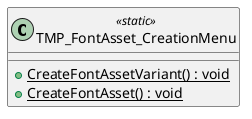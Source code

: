 @startuml
class TMP_FontAsset_CreationMenu <<static>> {
    + {static} CreateFontAssetVariant() : void
    + {static} CreateFontAsset() : void
}
@enduml
